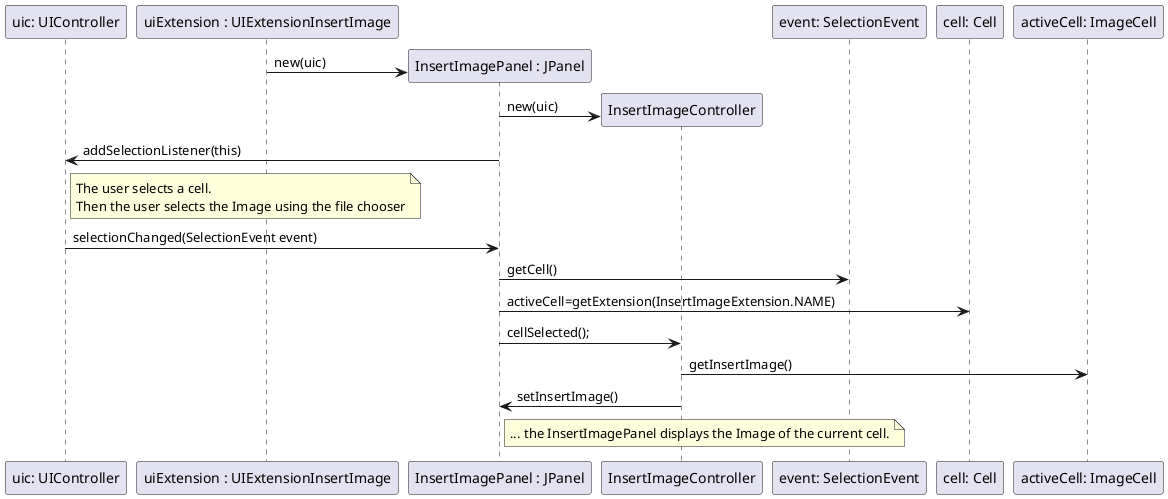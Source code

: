 @startuml doc-files/insert_image_extension_design2.png
    participant "uic: UIController" as uic
    participant "uiExtension : UIExtensionInsertImage" as UIExt
    participant "InsertImagePanel : JPanel" as cp
    participant "InsertImageController" as ctrl
    participant "event: SelectionEvent" as event
    participant "cell: Cell" as cell
    participant "activeCell: ImageCell" as activeCell
    
    create cp
    UIExt -> cp :  new(uic) 
    
    create ctrl
    cp -> ctrl : new(uic) 
    cp -> uic : addSelectionListener(this)

    note right of uic
        The user selects a cell.
        Then the user selects the Image using the file chooser
    end note

    uic -> cp : selectionChanged(SelectionEvent event)
    cp -> event : getCell()
    cp -> cell : activeCell=getExtension(InsertImageExtension.NAME)

    cp -> ctrl : cellSelected();
    ctrl -> activeCell : getInsertImage()
    ctrl -> cp : setInsertImage()

    note right of cp
        ... the InsertImagePanel displays the Image of the current cell.
    end note

@enduml